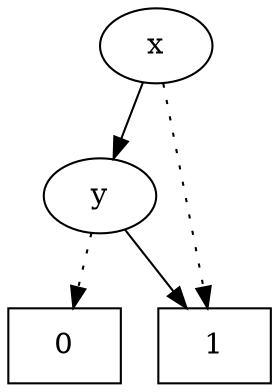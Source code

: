 digraph "DD" {
size = "7.5,10"
center = true;

{ node [shape = plaintext];
  edge [style = invis];
}

{ rank = same; 
"0xcb";
}
{ rank = same; 
"0xb6";
}
{ rank = same; 
{ node [shape = box];
 "0xb0";"0xb1"
}
}


"0xcb" -> "0xb6";
"0xcb" -> "0xb1" [style = dotted];
"0xb6" -> "0xb1";
"0xb6" -> "0xb0" [style = dotted];
"0xb1" [label = "1"];
"0xb0" [label = "0"];
"0xcb" [label = "x"];
"0xb6" [label = "y"];
}
